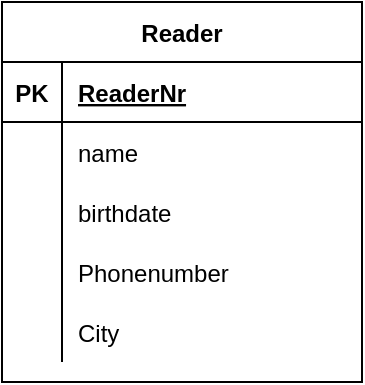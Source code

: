 <mxfile version="16.6.4" type="github"><diagram id="YbDaTzTtD6lh9NlxWubb" name="Page-1"><mxGraphModel dx="1038" dy="579" grid="1" gridSize="10" guides="1" tooltips="1" connect="1" arrows="1" fold="1" page="1" pageScale="1" pageWidth="1100" pageHeight="850" math="0" shadow="0"><root><mxCell id="0"/><mxCell id="1" parent="0"/><mxCell id="0ZqZkq0Nvg_SHsVVWNpd-1" value="Reader" style="shape=table;startSize=30;container=1;collapsible=1;childLayout=tableLayout;fixedRows=1;rowLines=0;fontStyle=1;align=center;resizeLast=1;" vertex="1" parent="1"><mxGeometry x="260" y="140" width="180" height="190" as="geometry"/></mxCell><mxCell id="0ZqZkq0Nvg_SHsVVWNpd-2" value="" style="shape=tableRow;horizontal=0;startSize=0;swimlaneHead=0;swimlaneBody=0;fillColor=none;collapsible=0;dropTarget=0;points=[[0,0.5],[1,0.5]];portConstraint=eastwest;top=0;left=0;right=0;bottom=1;" vertex="1" parent="0ZqZkq0Nvg_SHsVVWNpd-1"><mxGeometry y="30" width="180" height="30" as="geometry"/></mxCell><mxCell id="0ZqZkq0Nvg_SHsVVWNpd-3" value="PK" style="shape=partialRectangle;connectable=0;fillColor=none;top=0;left=0;bottom=0;right=0;fontStyle=1;overflow=hidden;" vertex="1" parent="0ZqZkq0Nvg_SHsVVWNpd-2"><mxGeometry width="30" height="30" as="geometry"><mxRectangle width="30" height="30" as="alternateBounds"/></mxGeometry></mxCell><mxCell id="0ZqZkq0Nvg_SHsVVWNpd-4" value="ReaderNr" style="shape=partialRectangle;connectable=0;fillColor=none;top=0;left=0;bottom=0;right=0;align=left;spacingLeft=6;fontStyle=5;overflow=hidden;" vertex="1" parent="0ZqZkq0Nvg_SHsVVWNpd-2"><mxGeometry x="30" width="150" height="30" as="geometry"><mxRectangle width="150" height="30" as="alternateBounds"/></mxGeometry></mxCell><mxCell id="0ZqZkq0Nvg_SHsVVWNpd-5" value="" style="shape=tableRow;horizontal=0;startSize=0;swimlaneHead=0;swimlaneBody=0;fillColor=none;collapsible=0;dropTarget=0;points=[[0,0.5],[1,0.5]];portConstraint=eastwest;top=0;left=0;right=0;bottom=0;" vertex="1" parent="0ZqZkq0Nvg_SHsVVWNpd-1"><mxGeometry y="60" width="180" height="30" as="geometry"/></mxCell><mxCell id="0ZqZkq0Nvg_SHsVVWNpd-6" value="" style="shape=partialRectangle;connectable=0;fillColor=none;top=0;left=0;bottom=0;right=0;editable=1;overflow=hidden;" vertex="1" parent="0ZqZkq0Nvg_SHsVVWNpd-5"><mxGeometry width="30" height="30" as="geometry"><mxRectangle width="30" height="30" as="alternateBounds"/></mxGeometry></mxCell><mxCell id="0ZqZkq0Nvg_SHsVVWNpd-7" value="name" style="shape=partialRectangle;connectable=0;fillColor=none;top=0;left=0;bottom=0;right=0;align=left;spacingLeft=6;overflow=hidden;" vertex="1" parent="0ZqZkq0Nvg_SHsVVWNpd-5"><mxGeometry x="30" width="150" height="30" as="geometry"><mxRectangle width="150" height="30" as="alternateBounds"/></mxGeometry></mxCell><mxCell id="0ZqZkq0Nvg_SHsVVWNpd-8" value="" style="shape=tableRow;horizontal=0;startSize=0;swimlaneHead=0;swimlaneBody=0;fillColor=none;collapsible=0;dropTarget=0;points=[[0,0.5],[1,0.5]];portConstraint=eastwest;top=0;left=0;right=0;bottom=0;" vertex="1" parent="0ZqZkq0Nvg_SHsVVWNpd-1"><mxGeometry y="90" width="180" height="30" as="geometry"/></mxCell><mxCell id="0ZqZkq0Nvg_SHsVVWNpd-9" value="" style="shape=partialRectangle;connectable=0;fillColor=none;top=0;left=0;bottom=0;right=0;editable=1;overflow=hidden;" vertex="1" parent="0ZqZkq0Nvg_SHsVVWNpd-8"><mxGeometry width="30" height="30" as="geometry"><mxRectangle width="30" height="30" as="alternateBounds"/></mxGeometry></mxCell><mxCell id="0ZqZkq0Nvg_SHsVVWNpd-10" value="birthdate" style="shape=partialRectangle;connectable=0;fillColor=none;top=0;left=0;bottom=0;right=0;align=left;spacingLeft=6;overflow=hidden;" vertex="1" parent="0ZqZkq0Nvg_SHsVVWNpd-8"><mxGeometry x="30" width="150" height="30" as="geometry"><mxRectangle width="150" height="30" as="alternateBounds"/></mxGeometry></mxCell><mxCell id="0ZqZkq0Nvg_SHsVVWNpd-11" value="" style="shape=tableRow;horizontal=0;startSize=0;swimlaneHead=0;swimlaneBody=0;fillColor=none;collapsible=0;dropTarget=0;points=[[0,0.5],[1,0.5]];portConstraint=eastwest;top=0;left=0;right=0;bottom=0;" vertex="1" parent="0ZqZkq0Nvg_SHsVVWNpd-1"><mxGeometry y="120" width="180" height="30" as="geometry"/></mxCell><mxCell id="0ZqZkq0Nvg_SHsVVWNpd-12" value="" style="shape=partialRectangle;connectable=0;fillColor=none;top=0;left=0;bottom=0;right=0;editable=1;overflow=hidden;" vertex="1" parent="0ZqZkq0Nvg_SHsVVWNpd-11"><mxGeometry width="30" height="30" as="geometry"><mxRectangle width="30" height="30" as="alternateBounds"/></mxGeometry></mxCell><mxCell id="0ZqZkq0Nvg_SHsVVWNpd-13" value="Phonenumber" style="shape=partialRectangle;connectable=0;fillColor=none;top=0;left=0;bottom=0;right=0;align=left;spacingLeft=6;overflow=hidden;" vertex="1" parent="0ZqZkq0Nvg_SHsVVWNpd-11"><mxGeometry x="30" width="150" height="30" as="geometry"><mxRectangle width="150" height="30" as="alternateBounds"/></mxGeometry></mxCell><mxCell id="0ZqZkq0Nvg_SHsVVWNpd-14" value="" style="shape=tableRow;horizontal=0;startSize=0;swimlaneHead=0;swimlaneBody=0;fillColor=none;collapsible=0;dropTarget=0;points=[[0,0.5],[1,0.5]];portConstraint=eastwest;top=0;left=0;right=0;bottom=0;" vertex="1" parent="0ZqZkq0Nvg_SHsVVWNpd-1"><mxGeometry y="150" width="180" height="30" as="geometry"/></mxCell><mxCell id="0ZqZkq0Nvg_SHsVVWNpd-15" value="" style="shape=partialRectangle;connectable=0;fillColor=none;top=0;left=0;bottom=0;right=0;editable=1;overflow=hidden;" vertex="1" parent="0ZqZkq0Nvg_SHsVVWNpd-14"><mxGeometry width="30" height="30" as="geometry"><mxRectangle width="30" height="30" as="alternateBounds"/></mxGeometry></mxCell><mxCell id="0ZqZkq0Nvg_SHsVVWNpd-16" value="City" style="shape=partialRectangle;connectable=0;fillColor=none;top=0;left=0;bottom=0;right=0;align=left;spacingLeft=6;overflow=hidden;" vertex="1" parent="0ZqZkq0Nvg_SHsVVWNpd-14"><mxGeometry x="30" width="150" height="30" as="geometry"><mxRectangle width="150" height="30" as="alternateBounds"/></mxGeometry></mxCell></root></mxGraphModel></diagram></mxfile>